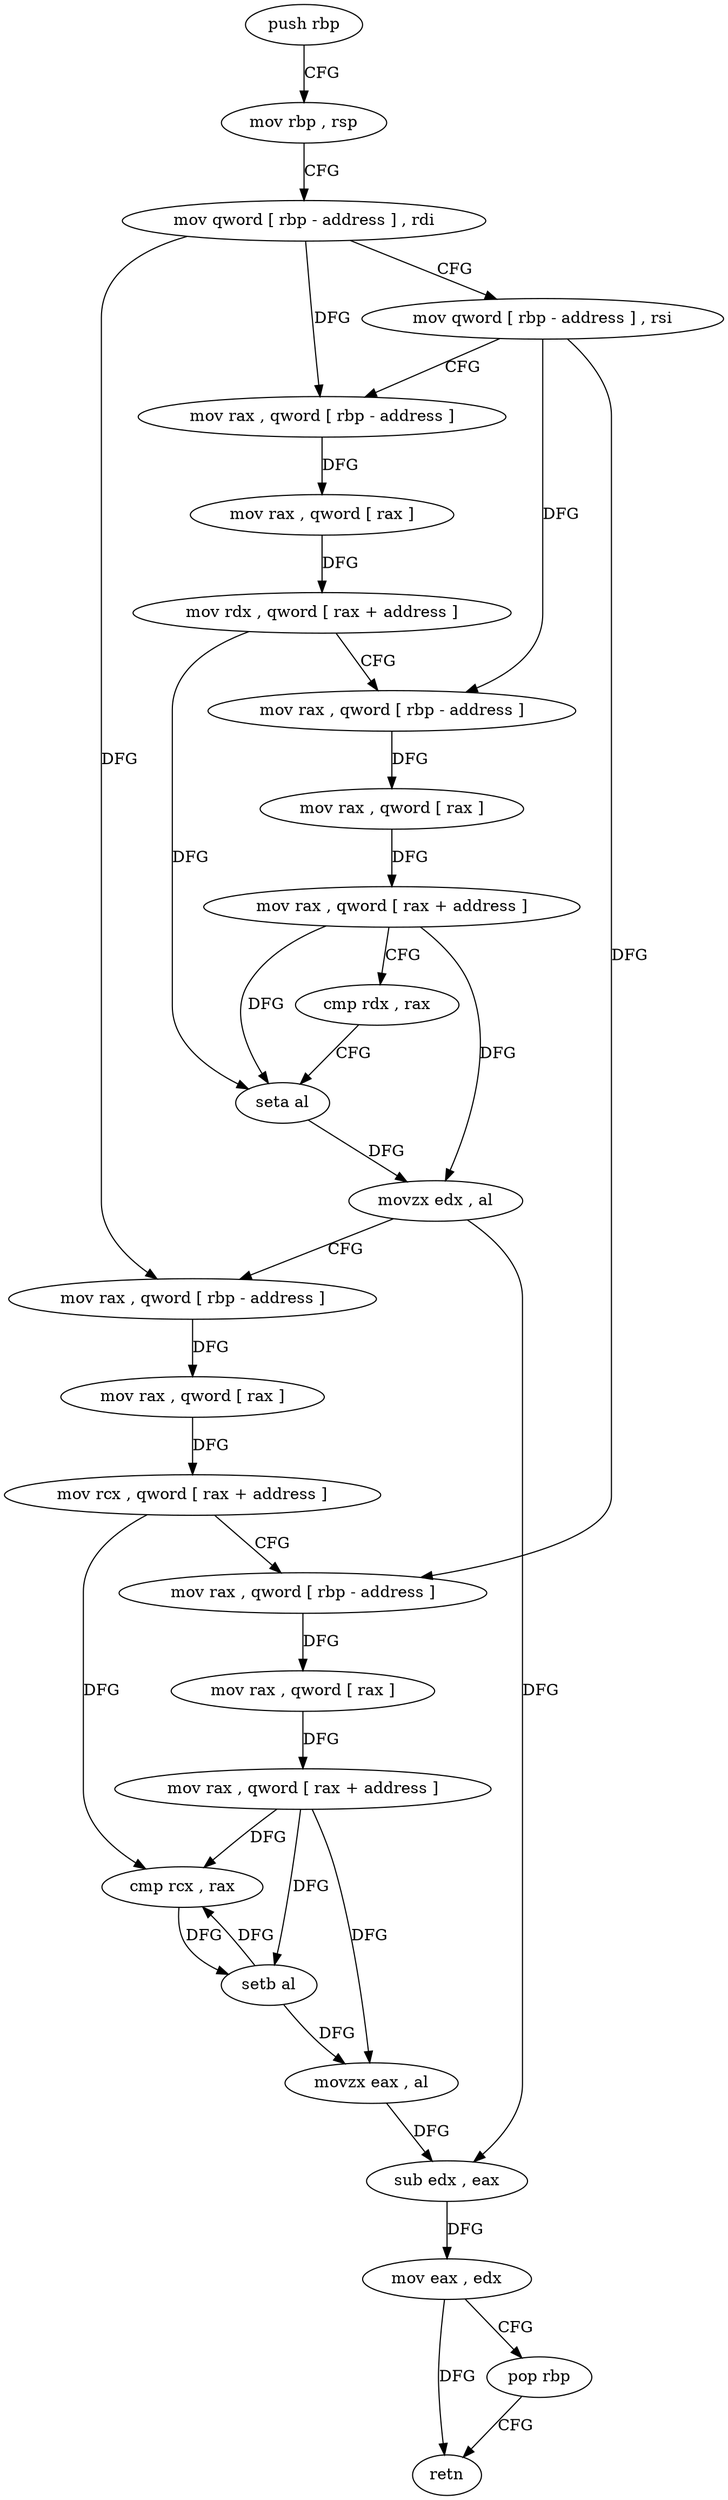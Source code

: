 digraph "func" {
"4298644" [label = "push rbp" ]
"4298645" [label = "mov rbp , rsp" ]
"4298648" [label = "mov qword [ rbp - address ] , rdi" ]
"4298652" [label = "mov qword [ rbp - address ] , rsi" ]
"4298656" [label = "mov rax , qword [ rbp - address ]" ]
"4298660" [label = "mov rax , qword [ rax ]" ]
"4298663" [label = "mov rdx , qword [ rax + address ]" ]
"4298667" [label = "mov rax , qword [ rbp - address ]" ]
"4298671" [label = "mov rax , qword [ rax ]" ]
"4298674" [label = "mov rax , qword [ rax + address ]" ]
"4298678" [label = "cmp rdx , rax" ]
"4298681" [label = "seta al" ]
"4298684" [label = "movzx edx , al" ]
"4298687" [label = "mov rax , qword [ rbp - address ]" ]
"4298691" [label = "mov rax , qword [ rax ]" ]
"4298694" [label = "mov rcx , qword [ rax + address ]" ]
"4298698" [label = "mov rax , qword [ rbp - address ]" ]
"4298702" [label = "mov rax , qword [ rax ]" ]
"4298705" [label = "mov rax , qword [ rax + address ]" ]
"4298709" [label = "cmp rcx , rax" ]
"4298712" [label = "setb al" ]
"4298715" [label = "movzx eax , al" ]
"4298718" [label = "sub edx , eax" ]
"4298720" [label = "mov eax , edx" ]
"4298722" [label = "pop rbp" ]
"4298723" [label = "retn" ]
"4298644" -> "4298645" [ label = "CFG" ]
"4298645" -> "4298648" [ label = "CFG" ]
"4298648" -> "4298652" [ label = "CFG" ]
"4298648" -> "4298656" [ label = "DFG" ]
"4298648" -> "4298687" [ label = "DFG" ]
"4298652" -> "4298656" [ label = "CFG" ]
"4298652" -> "4298667" [ label = "DFG" ]
"4298652" -> "4298698" [ label = "DFG" ]
"4298656" -> "4298660" [ label = "DFG" ]
"4298660" -> "4298663" [ label = "DFG" ]
"4298663" -> "4298667" [ label = "CFG" ]
"4298663" -> "4298681" [ label = "DFG" ]
"4298667" -> "4298671" [ label = "DFG" ]
"4298671" -> "4298674" [ label = "DFG" ]
"4298674" -> "4298678" [ label = "CFG" ]
"4298674" -> "4298681" [ label = "DFG" ]
"4298674" -> "4298684" [ label = "DFG" ]
"4298678" -> "4298681" [ label = "CFG" ]
"4298681" -> "4298684" [ label = "DFG" ]
"4298684" -> "4298687" [ label = "CFG" ]
"4298684" -> "4298718" [ label = "DFG" ]
"4298687" -> "4298691" [ label = "DFG" ]
"4298691" -> "4298694" [ label = "DFG" ]
"4298694" -> "4298698" [ label = "CFG" ]
"4298694" -> "4298709" [ label = "DFG" ]
"4298698" -> "4298702" [ label = "DFG" ]
"4298702" -> "4298705" [ label = "DFG" ]
"4298705" -> "4298709" [ label = "DFG" ]
"4298705" -> "4298712" [ label = "DFG" ]
"4298705" -> "4298715" [ label = "DFG" ]
"4298709" -> "4298712" [ label = "DFG" ]
"4298712" -> "4298715" [ label = "DFG" ]
"4298712" -> "4298709" [ label = "DFG" ]
"4298715" -> "4298718" [ label = "DFG" ]
"4298718" -> "4298720" [ label = "DFG" ]
"4298720" -> "4298722" [ label = "CFG" ]
"4298720" -> "4298723" [ label = "DFG" ]
"4298722" -> "4298723" [ label = "CFG" ]
}
